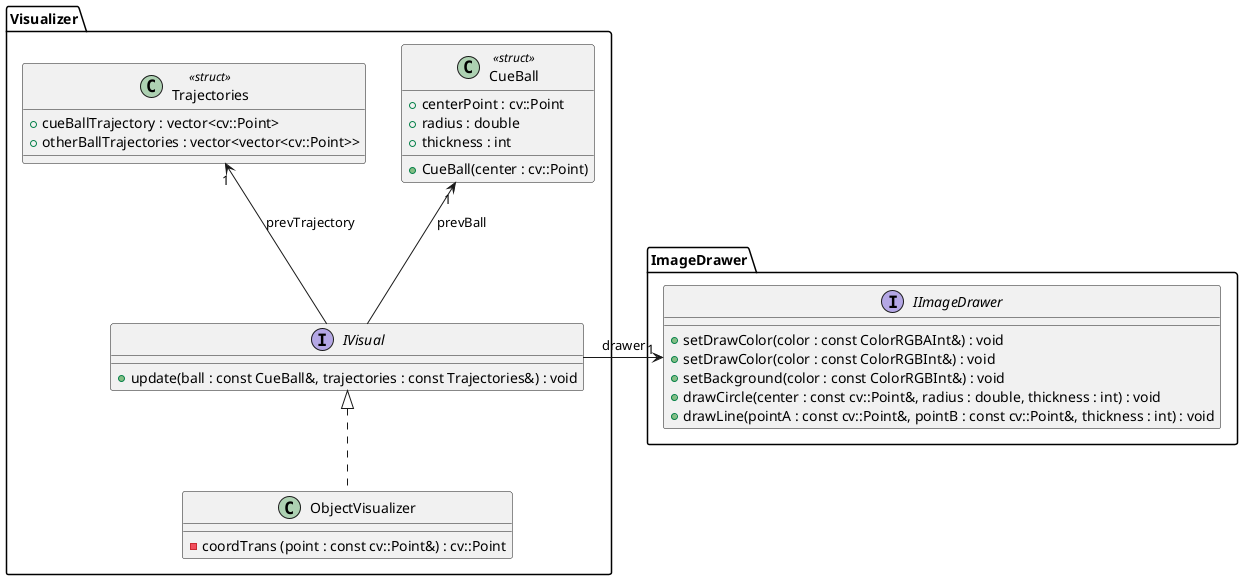@startuml

package Visualizer
{
    class CueBall <<struct>>
    {
        + centerPoint : cv::Point
        + radius : double
        + thickness : int
        + CueBall(center : cv::Point)
    }

    class Trajectories <<struct>>
    {
        + cueBallTrajectory : vector<cv::Point>
        + otherBallTrajectories : vector<vector<cv::Point>>
    }

    interface IVisual
    {
        + update(ball : const CueBall&, trajectories : const Trajectories&) : void
    }

    class ObjectVisualizer
    {
        - coordTrans (point : const cv::Point&) : cv::Point 
    }
}

package ImageDrawer
{
    interface IImageDrawer
    {
        + setDrawColor(color : const ColorRGBAInt&) : void
        + setDrawColor(color : const ColorRGBInt&) : void
        + setBackground(color : const ColorRGBInt&) : void
        + drawCircle(center : const cv::Point&, radius : double, thickness : int) : void
        + drawLine(pointA : const cv::Point&, pointB : const cv::Point&, thickness : int) : void
    }
}

CueBall "1" <-- IVisual : prevBall
Trajectories "1" <-- IVisual : prevTrajectory

IVisual <|.. ObjectVisualizer

IVisual -> "1" IImageDrawer : drawer

@enduml